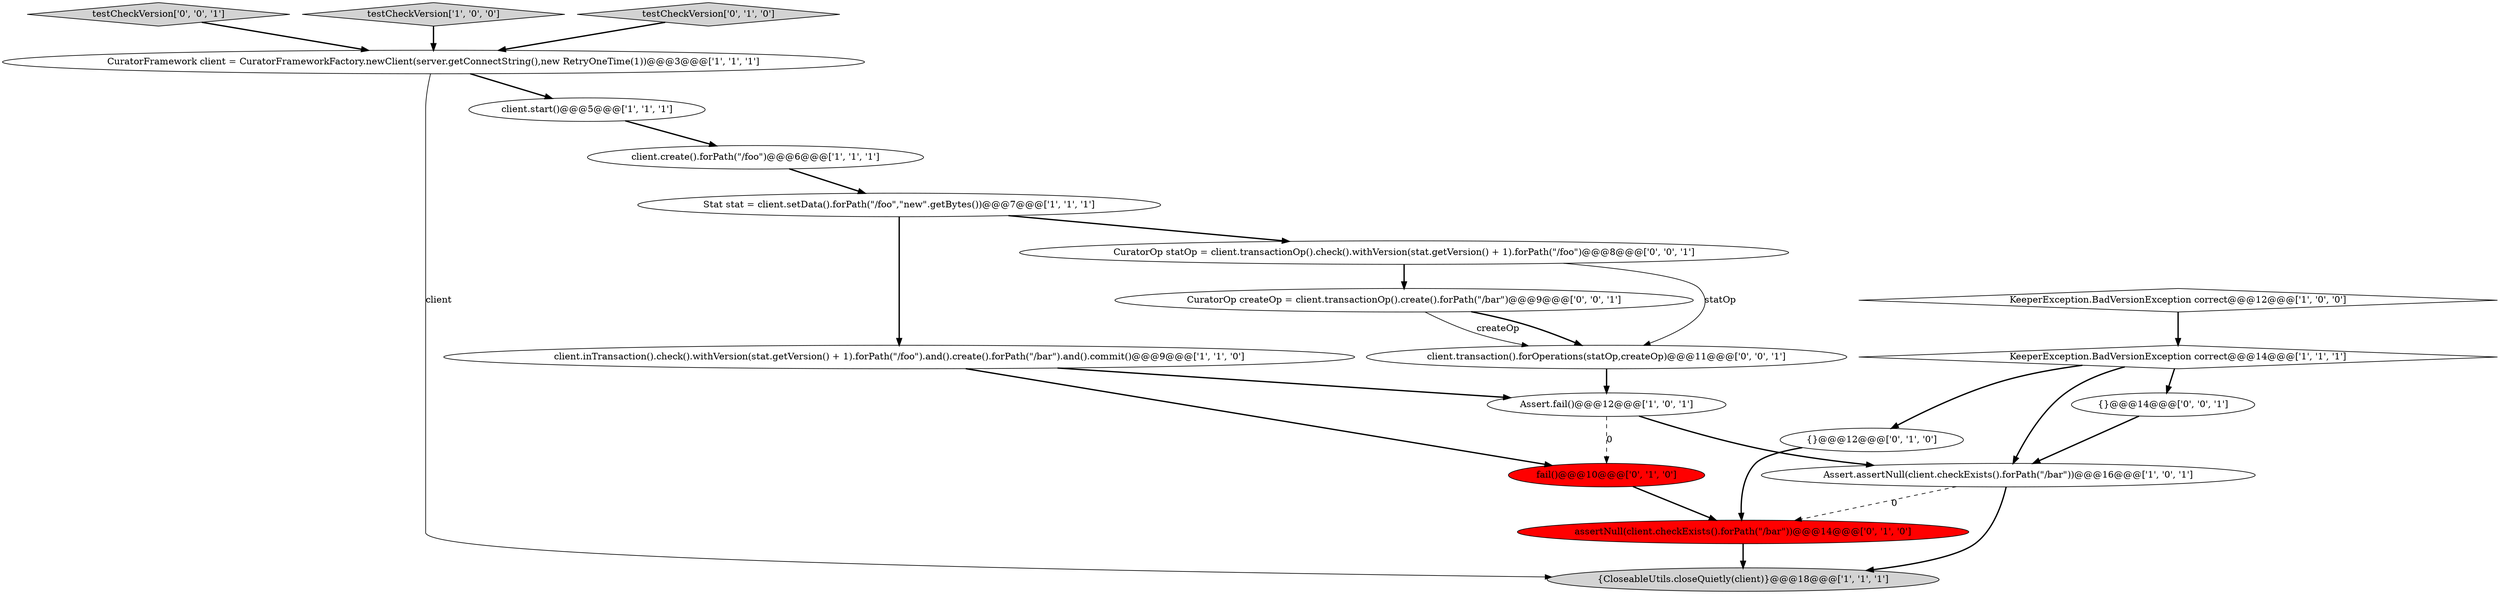 digraph {
5 [style = filled, label = "client.create().forPath(\"/foo\")@@@6@@@['1', '1', '1']", fillcolor = white, shape = ellipse image = "AAA0AAABBB1BBB"];
9 [style = filled, label = "Assert.fail()@@@12@@@['1', '0', '1']", fillcolor = white, shape = ellipse image = "AAA0AAABBB1BBB"];
0 [style = filled, label = "client.inTransaction().check().withVersion(stat.getVersion() + 1).forPath(\"/foo\").and().create().forPath(\"/bar\").and().commit()@@@9@@@['1', '1', '0']", fillcolor = white, shape = ellipse image = "AAA0AAABBB1BBB"];
10 [style = filled, label = "Stat stat = client.setData().forPath(\"/foo\",\"new\".getBytes())@@@7@@@['1', '1', '1']", fillcolor = white, shape = ellipse image = "AAA0AAABBB1BBB"];
15 [style = filled, label = "CuratorOp statOp = client.transactionOp().check().withVersion(stat.getVersion() + 1).forPath(\"/foo\")@@@8@@@['0', '0', '1']", fillcolor = white, shape = ellipse image = "AAA0AAABBB3BBB"];
19 [style = filled, label = "client.transaction().forOperations(statOp,createOp)@@@11@@@['0', '0', '1']", fillcolor = white, shape = ellipse image = "AAA0AAABBB3BBB"];
6 [style = filled, label = "CuratorFramework client = CuratorFrameworkFactory.newClient(server.getConnectString(),new RetryOneTime(1))@@@3@@@['1', '1', '1']", fillcolor = white, shape = ellipse image = "AAA0AAABBB1BBB"];
16 [style = filled, label = "{}@@@14@@@['0', '0', '1']", fillcolor = white, shape = ellipse image = "AAA0AAABBB3BBB"];
8 [style = filled, label = "KeeperException.BadVersionException correct@@@14@@@['1', '1', '1']", fillcolor = white, shape = diamond image = "AAA0AAABBB1BBB"];
1 [style = filled, label = "KeeperException.BadVersionException correct@@@12@@@['1', '0', '0']", fillcolor = white, shape = diamond image = "AAA0AAABBB1BBB"];
18 [style = filled, label = "testCheckVersion['0', '0', '1']", fillcolor = lightgray, shape = diamond image = "AAA0AAABBB3BBB"];
2 [style = filled, label = "{CloseableUtils.closeQuietly(client)}@@@18@@@['1', '1', '1']", fillcolor = lightgray, shape = ellipse image = "AAA0AAABBB1BBB"];
4 [style = filled, label = "client.start()@@@5@@@['1', '1', '1']", fillcolor = white, shape = ellipse image = "AAA0AAABBB1BBB"];
3 [style = filled, label = "Assert.assertNull(client.checkExists().forPath(\"/bar\"))@@@16@@@['1', '0', '1']", fillcolor = white, shape = ellipse image = "AAA0AAABBB1BBB"];
12 [style = filled, label = "{}@@@12@@@['0', '1', '0']", fillcolor = white, shape = ellipse image = "AAA0AAABBB2BBB"];
13 [style = filled, label = "assertNull(client.checkExists().forPath(\"/bar\"))@@@14@@@['0', '1', '0']", fillcolor = red, shape = ellipse image = "AAA1AAABBB2BBB"];
7 [style = filled, label = "testCheckVersion['1', '0', '0']", fillcolor = lightgray, shape = diamond image = "AAA0AAABBB1BBB"];
17 [style = filled, label = "CuratorOp createOp = client.transactionOp().create().forPath(\"/bar\")@@@9@@@['0', '0', '1']", fillcolor = white, shape = ellipse image = "AAA0AAABBB3BBB"];
14 [style = filled, label = "testCheckVersion['0', '1', '0']", fillcolor = lightgray, shape = diamond image = "AAA0AAABBB2BBB"];
11 [style = filled, label = "fail()@@@10@@@['0', '1', '0']", fillcolor = red, shape = ellipse image = "AAA1AAABBB2BBB"];
16->3 [style = bold, label=""];
5->10 [style = bold, label=""];
8->16 [style = bold, label=""];
0->9 [style = bold, label=""];
1->8 [style = bold, label=""];
10->15 [style = bold, label=""];
8->3 [style = bold, label=""];
0->11 [style = bold, label=""];
3->13 [style = dashed, label="0"];
17->19 [style = bold, label=""];
15->19 [style = solid, label="statOp"];
12->13 [style = bold, label=""];
6->4 [style = bold, label=""];
15->17 [style = bold, label=""];
3->2 [style = bold, label=""];
19->9 [style = bold, label=""];
18->6 [style = bold, label=""];
17->19 [style = solid, label="createOp"];
11->13 [style = bold, label=""];
10->0 [style = bold, label=""];
7->6 [style = bold, label=""];
6->2 [style = solid, label="client"];
9->3 [style = bold, label=""];
9->11 [style = dashed, label="0"];
4->5 [style = bold, label=""];
14->6 [style = bold, label=""];
8->12 [style = bold, label=""];
13->2 [style = bold, label=""];
}
